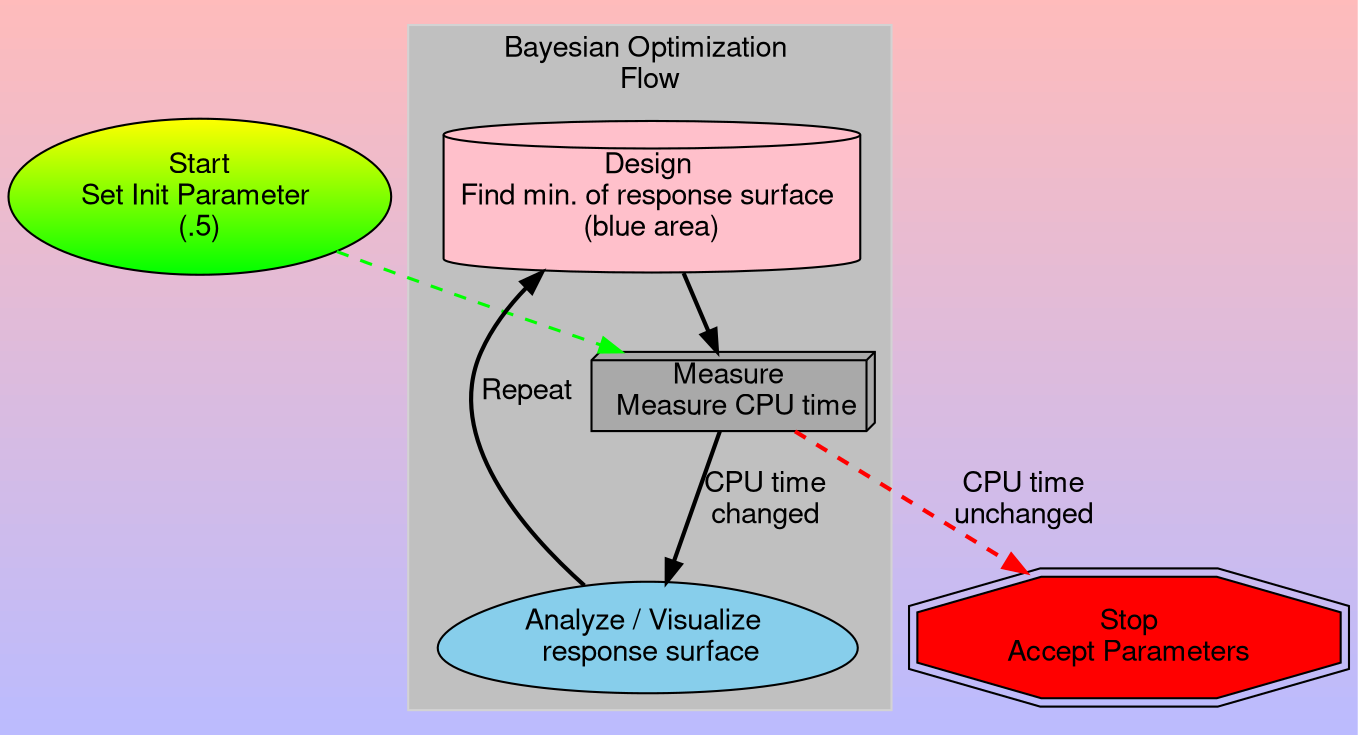 digraph G {bgcolor="#0000FF44:#FF000044" gradientangle=90
	fontname="Helvetica,Arial,sans-serif"
	node [fontname="Helvetica,Arial,sans-serif", style=filled]
	edge [fontname="Helvetica,Arial,sans-serif", penwidth=2]
    init [fillcolor="yellow:green" gradientangle=270 label="Start\nSet Init Parameter \n(.5)"]
    final [label="Stop\nAccept Parameters" fillcolor="red" shape="doubleoctagon"]
    design [label="Design \nFind min. of response surface \n(blue area)", shape=cylinder fillcolor="pink"]
    measure [label="Measure \n Measure CPU time", shape=box3d, fillcolor="darkgray"]
    analyze [label="Analyze / Visualize \n response surface", shape=egg, fillcolor="skyblue"]


	subgraph cluster_0 {
		style=filled;
		color=lightgrey;
		fillcolor="gray";
		gradientangle=0
		label = "Bayesian Optimization \nFlow";
        design -> measure
        measure ->analyze[label="CPU time\nchanged"]
	}

    init->measure[label="",style="dashed", penwidth=1.5 color="green"]
    measure->final[label="CPU time\nunchanged", color="red", style=dashed]
    analyze->design[label="Repeat" penwidth=2]

 

}
